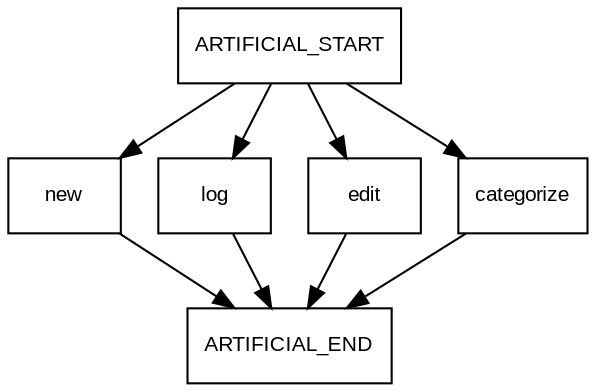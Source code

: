 digraph G {
rankdir="TD";
compound="true";
"e2fa44a3f-2dde-4761-a758-3fb7fbf7e779" [label="ARTIFICIAL_START", id="e2fa44a3f-2dde-4761-a758-3fb7fbf7e779",fillcolor="white",shape="rec",color="black",fontsize="10",style="filled",fontname="arial"];
"ecb7d2ebe-35f5-4e47-a24d-d20c6799bb81" [label="new", id="ecb7d2ebe-35f5-4e47-a24d-d20c6799bb81",fillcolor="white",shape="rec",color="black",fontsize="10",style="filled",fontname="arial"];
"e73e9be94-a919-4f17-b4a8-22c8f0fabbbe" [label="ARTIFICIAL_END", id="e73e9be94-a919-4f17-b4a8-22c8f0fabbbe",fillcolor="white",shape="rec",color="black",fontsize="10",style="filled",fontname="arial"];
"eb6cf0183-0889-4aab-9088-f919f2ed23f5" [label="log", id="eb6cf0183-0889-4aab-9088-f919f2ed23f5",fillcolor="white",shape="rec",color="black",fontsize="10",style="filled",fontname="arial"];
"ea4a87b25-145b-493c-b6ca-d747b8ad9d34" [label="edit", id="ea4a87b25-145b-493c-b6ca-d747b8ad9d34",fillcolor="white",shape="rec",color="black",fontsize="10",style="filled",fontname="arial"];
"e1a3fd796-25e2-42e9-8f44-bed103c08829" [label="categorize", id="e1a3fd796-25e2-42e9-8f44-bed103c08829",fillcolor="white",shape="rec",color="black",fontsize="10",style="filled",fontname="arial"];
"e2fa44a3f-2dde-4761-a758-3fb7fbf7e779" -> "ecb7d2ebe-35f5-4e47-a24d-d20c6799bb81" [label="" id="ed254a262-dbd1-4d7f-9dc5-b08ce736a4d3"];
"ecb7d2ebe-35f5-4e47-a24d-d20c6799bb81" -> "e73e9be94-a919-4f17-b4a8-22c8f0fabbbe" [label="" id="e5687d234-0863-4692-aa24-c75c203b3292"];
"e2fa44a3f-2dde-4761-a758-3fb7fbf7e779" -> "eb6cf0183-0889-4aab-9088-f919f2ed23f5" [label="" id="e6121c82b-5df9-4d8c-a318-0b618472fb72"];
"eb6cf0183-0889-4aab-9088-f919f2ed23f5" -> "e73e9be94-a919-4f17-b4a8-22c8f0fabbbe" [label="" id="e91451e40-2586-43d6-bad4-ae5ad2f83faa"];
"e2fa44a3f-2dde-4761-a758-3fb7fbf7e779" -> "ea4a87b25-145b-493c-b6ca-d747b8ad9d34" [label="" id="eaba911f5-a19b-48b8-89bf-6145af21dc5a"];
"ea4a87b25-145b-493c-b6ca-d747b8ad9d34" -> "e73e9be94-a919-4f17-b4a8-22c8f0fabbbe" [label="" id="e44a76756-14db-49d7-b970-05bba856512d"];
"e2fa44a3f-2dde-4761-a758-3fb7fbf7e779" -> "e1a3fd796-25e2-42e9-8f44-bed103c08829" [label="" id="ef4538572-a27c-49a3-b480-21a0c1a9aa18"];
"e1a3fd796-25e2-42e9-8f44-bed103c08829" -> "e73e9be94-a919-4f17-b4a8-22c8f0fabbbe" [label="" id="e518a771f-e736-4f65-ac78-d9eff5448315"];
}